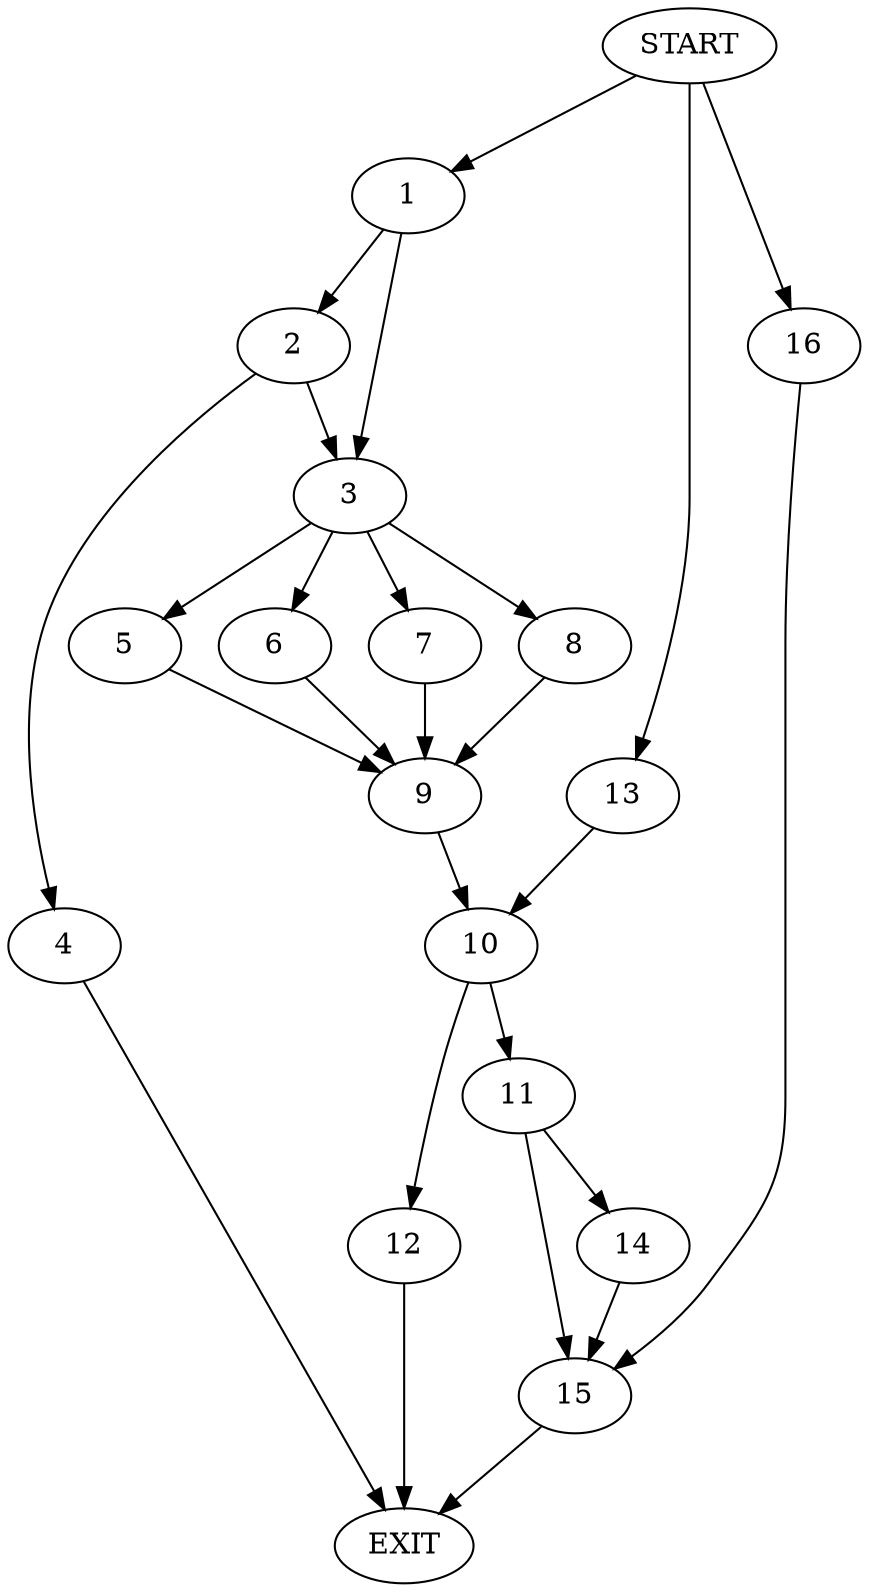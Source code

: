 digraph {
0 [label="START"]
17 [label="EXIT"]
0 -> 1
1 -> 2
1 -> 3
2 -> 4
2 -> 3
3 -> 5
3 -> 6
3 -> 7
3 -> 8
4 -> 17
6 -> 9
5 -> 9
7 -> 9
8 -> 9
9 -> 10
10 -> 11
10 -> 12
0 -> 13
13 -> 10
11 -> 14
11 -> 15
12 -> 17
15 -> 17
14 -> 15
0 -> 16
16 -> 15
}

